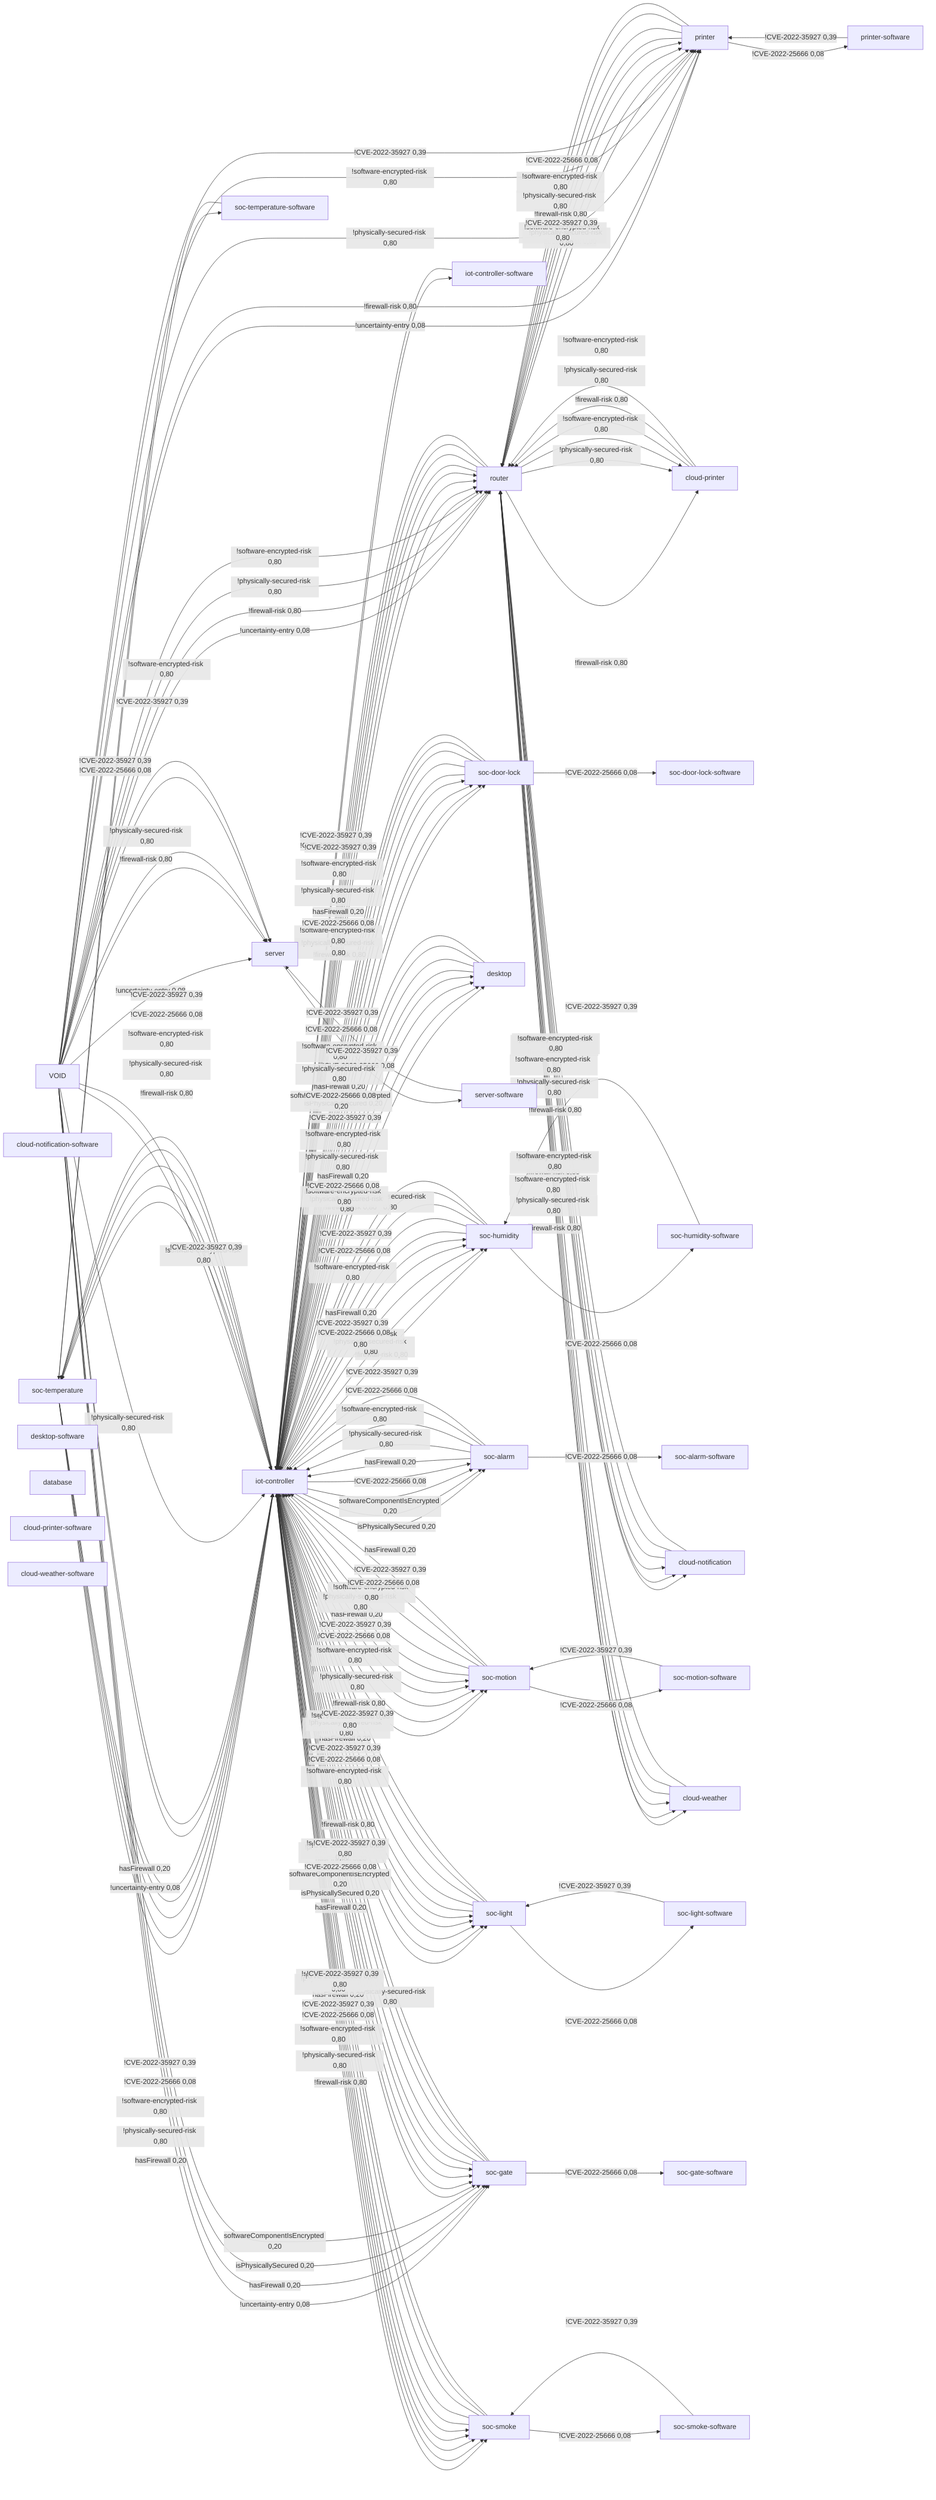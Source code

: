 %% 150000
flowchart LR
	soc-temperature[soc-temperature]
	printer[printer]
	cloud-printer[cloud-printer]
	soc-door-lock-software[soc-door-lock-software]
	soc-motion[soc-motion]
	soc-humidity-software[soc-humidity-software]
	soc-alarm[soc-alarm]
	cloud-notification-software[cloud-notification-software]
	soc-humidity[soc-humidity]
	soc-alarm-software[soc-alarm-software]
	iot-controller-software[iot-controller-software]
	VOID[VOID]
	server[server]
	soc-door-lock[soc-door-lock]
	cloud-notification[cloud-notification]
	iot-controller[iot-controller]
	soc-motion-software[soc-motion-software]
	soc-temperature-software[soc-temperature-software]
	soc-gate[soc-gate]
	cloud-weather[cloud-weather]
	soc-light-software[soc-light-software]
	desktop-software[desktop-software]
	soc-smoke[soc-smoke]
	router[router]
	database[database]
	soc-gate-software[soc-gate-software]
	desktop[desktop]
	cloud-printer-software[cloud-printer-software]
	server-software[server-software]
	soc-light[soc-light]
	cloud-weather-software[cloud-weather-software]
	printer-software[printer-software]
	soc-smoke-software[soc-smoke-software]
	soc-temperature -->|hasFirewall 0,20| iot-controller
	soc-temperature -->|!physically-secured-risk 0,80| iot-controller
	soc-temperature -->|!software-encrypted-risk 0,80| iot-controller
	soc-temperature -->|!CVE-2022-25666 0,08| soc-temperature-software
	soc-temperature -->|!CVE-2022-25666 0,08| iot-controller
	soc-temperature -->|!CVE-2022-35927 0,39| iot-controller
	printer -->|!firewall-risk 0,80| router
	printer -->|!physically-secured-risk 0,80| router
	printer -->|!software-encrypted-risk 0,80| router
	printer -->|!CVE-2022-25666 0,08| printer-software
	printer -->|!CVE-2022-25666 0,08| router
	cloud-printer -->|!firewall-risk 0,80| router
	cloud-printer -->|!physically-secured-risk 0,80| router
	cloud-printer -->|!software-encrypted-risk 0,80| router
	soc-motion -->|hasFirewall 0,20| iot-controller
	soc-motion -->|!physically-secured-risk 0,80| iot-controller
	soc-motion -->|!software-encrypted-risk 0,80| iot-controller
	soc-motion -->|!CVE-2022-25666 0,08| soc-motion-software
	soc-motion -->|!CVE-2022-25666 0,08| iot-controller
	soc-motion -->|!CVE-2022-35927 0,39| iot-controller
	soc-humidity-software -->|!CVE-2022-35927 0,39| soc-humidity
	soc-alarm -->|hasFirewall 0,20| iot-controller
	soc-alarm -->|!physically-secured-risk 0,80| iot-controller
	soc-alarm -->|!software-encrypted-risk 0,80| iot-controller
	soc-alarm -->|!CVE-2022-25666 0,08| soc-alarm-software
	soc-alarm -->|!CVE-2022-25666 0,08| iot-controller
	soc-alarm -->|!CVE-2022-35927 0,39| iot-controller
	soc-humidity -->|hasFirewall 0,20| iot-controller
	soc-humidity -->|!physically-secured-risk 0,80| iot-controller
	soc-humidity -->|!software-encrypted-risk 0,80| iot-controller
	soc-humidity -->|!CVE-2022-25666 0,08| soc-humidity-software
	soc-humidity -->|!CVE-2022-25666 0,08| iot-controller
	soc-humidity -->|!CVE-2022-35927 0,39| iot-controller
	iot-controller-software -->|!CVE-2022-35927 0,39| iot-controller
	VOID -->|!uncertainty-entry 0,08| printer
	VOID -->|!uncertainty-entry 0,08| server
	VOID -->|!uncertainty-entry 0,08| iot-controller
	VOID -->|!uncertainty-entry 0,08| soc-gate
	VOID -->|!uncertainty-entry 0,08| router
	VOID -->|!firewall-risk 0,80| printer
	VOID -->|!firewall-risk 0,80| server
	VOID -->|hasFirewall 0,20| iot-controller
	VOID -->|hasFirewall 0,20| soc-gate
	VOID -->|!firewall-risk 0,80| router
	VOID -->|!physically-secured-risk 0,80| printer
	VOID -->|!physically-secured-risk 0,80| server
	VOID -->|!physically-secured-risk 0,80| iot-controller
	VOID -->|isPhysicallySecured 0,20| soc-gate
	VOID -->|!physically-secured-risk 0,80| router
	VOID -->|!software-encrypted-risk 0,80| printer
	VOID -->|!software-encrypted-risk 0,80| server
	VOID -->|!software-encrypted-risk 0,80| iot-controller
	VOID -->|softwareComponentIsEncrypted 0,20| soc-gate
	VOID -->|!software-encrypted-risk 0,80| router
	VOID -->|!CVE-2022-35927 0,39| printer
	VOID -->|!CVE-2022-35927 0,39| server
	VOID -->|!CVE-2022-35927 0,39| iot-controller
	server -->|!CVE-2022-25666 0,08| server-software
	soc-door-lock -->|hasFirewall 0,20| iot-controller
	soc-door-lock -->|!physically-secured-risk 0,80| iot-controller
	soc-door-lock -->|!software-encrypted-risk 0,80| iot-controller
	soc-door-lock -->|!CVE-2022-25666 0,08| soc-door-lock-software
	soc-door-lock -->|!CVE-2022-25666 0,08| iot-controller
	soc-door-lock -->|!CVE-2022-35927 0,39| iot-controller
	cloud-notification -->|!firewall-risk 0,80| router
	cloud-notification -->|!physically-secured-risk 0,80| router
	cloud-notification -->|!software-encrypted-risk 0,80| router
	iot-controller -->|!firewall-risk 0,80| soc-temperature
	iot-controller -->|!firewall-risk 0,80| soc-motion
	iot-controller -->|hasFirewall 0,20| soc-alarm
	iot-controller -->|!firewall-risk 0,80| soc-humidity
	iot-controller -->|hasFirewall 0,20| soc-door-lock
	iot-controller -->|hasFirewall 0,20| soc-gate
	iot-controller -->|!firewall-risk 0,80| soc-smoke
	iot-controller -->|!firewall-risk 0,80| router
	iot-controller -->|!firewall-risk 0,80| desktop
	iot-controller -->|!firewall-risk 0,80| soc-light
	iot-controller -->|!physically-secured-risk 0,80| soc-temperature
	iot-controller -->|!physically-secured-risk 0,80| soc-motion
	iot-controller -->|isPhysicallySecured 0,20| soc-alarm
	iot-controller -->|!physically-secured-risk 0,80| soc-humidity
	iot-controller -->|isPhysicallySecured 0,20| soc-door-lock
	iot-controller -->|isPhysicallySecured 0,20| soc-gate
	iot-controller -->|!physically-secured-risk 0,80| soc-smoke
	iot-controller -->|!physically-secured-risk 0,80| router
	iot-controller -->|!physically-secured-risk 0,80| desktop
	iot-controller -->|!physically-secured-risk 0,80| soc-light
	iot-controller -->|!software-encrypted-risk 0,80| soc-temperature
	iot-controller -->|!software-encrypted-risk 0,80| soc-motion
	iot-controller -->|softwareComponentIsEncrypted 0,20| soc-alarm
	iot-controller -->|!software-encrypted-risk 0,80| soc-humidity
	iot-controller -->|softwareComponentIsEncrypted 0,20| soc-door-lock
	iot-controller -->|softwareComponentIsEncrypted 0,20| soc-gate
	iot-controller -->|!software-encrypted-risk 0,80| soc-smoke
	iot-controller -->|!software-encrypted-risk 0,80| router
	iot-controller -->|!software-encrypted-risk 0,80| desktop
	iot-controller -->|!software-encrypted-risk 0,80| soc-light
	iot-controller -->|!CVE-2022-25666 0,08| iot-controller-software
	iot-controller -->|!CVE-2022-25666 0,08| soc-motion
	iot-controller -->|!CVE-2022-25666 0,08| soc-humidity
	iot-controller -->|!CVE-2022-25666 0,08| soc-door-lock
	iot-controller -->|!CVE-2022-25666 0,08| soc-gate
	iot-controller -->|!CVE-2022-25666 0,08| soc-alarm
	iot-controller -->|!CVE-2022-25666 0,08| soc-smoke
	iot-controller -->|!CVE-2022-25666 0,08| soc-temperature
	iot-controller -->|!CVE-2022-25666 0,08| soc-light
	iot-controller -->|!CVE-2022-25666 0,08| router
	iot-controller -->|!CVE-2022-25666 0,08| desktop
	iot-controller -->|!CVE-2022-35927 0,39| soc-temperature
	iot-controller -->|!CVE-2022-35927 0,39| soc-motion
	iot-controller -->|!CVE-2022-35927 0,39| soc-humidity
	iot-controller -->|!CVE-2022-35927 0,39| soc-smoke
	iot-controller -->|!CVE-2022-35927 0,39| soc-light
	soc-motion-software -->|!CVE-2022-35927 0,39| soc-motion
	soc-temperature-software -->|!CVE-2022-35927 0,39| soc-temperature
	soc-gate -->|hasFirewall 0,20| iot-controller
	soc-gate -->|!physically-secured-risk 0,80| iot-controller
	soc-gate -->|!software-encrypted-risk 0,80| iot-controller
	soc-gate -->|!CVE-2022-25666 0,08| soc-gate-software
	soc-gate -->|!CVE-2022-25666 0,08| iot-controller
	soc-gate -->|!CVE-2022-35927 0,39| iot-controller
	cloud-weather -->|!firewall-risk 0,80| router
	cloud-weather -->|!physically-secured-risk 0,80| router
	cloud-weather -->|!software-encrypted-risk 0,80| router
	soc-light-software -->|!CVE-2022-35927 0,39| soc-light
	soc-smoke -->|hasFirewall 0,20| iot-controller
	soc-smoke -->|!physically-secured-risk 0,80| iot-controller
	soc-smoke -->|!software-encrypted-risk 0,80| iot-controller
	soc-smoke -->|!CVE-2022-25666 0,08| soc-smoke-software
	soc-smoke -->|!CVE-2022-25666 0,08| iot-controller
	soc-smoke -->|!CVE-2022-35927 0,39| iot-controller
	router -->|!firewall-risk 0,80| cloud-printer
	router -->|!firewall-risk 0,80| printer
	router -->|!firewall-risk 0,80| cloud-notification
	router -->|hasFirewall 0,20| iot-controller
	router -->|!firewall-risk 0,80| cloud-weather
	router -->|!physically-secured-risk 0,80| cloud-printer
	router -->|!physically-secured-risk 0,80| printer
	router -->|!physically-secured-risk 0,80| cloud-notification
	router -->|!physically-secured-risk 0,80| iot-controller
	router -->|!physically-secured-risk 0,80| cloud-weather
	router -->|!software-encrypted-risk 0,80| cloud-printer
	router -->|!software-encrypted-risk 0,80| printer
	router -->|!software-encrypted-risk 0,80| cloud-notification
	router -->|!software-encrypted-risk 0,80| iot-controller
	router -->|!software-encrypted-risk 0,80| cloud-weather
	router -->|!CVE-2022-35927 0,39| printer
	router -->|!CVE-2022-35927 0,39| iot-controller
	desktop -->|hasFirewall 0,20| iot-controller
	desktop -->|!physically-secured-risk 0,80| iot-controller
	desktop -->|!software-encrypted-risk 0,80| iot-controller
	desktop -->|!CVE-2022-35927 0,39| iot-controller
	server-software -->|!CVE-2022-35927 0,39| server
	soc-light -->|hasFirewall 0,20| iot-controller
	soc-light -->|!physically-secured-risk 0,80| iot-controller
	soc-light -->|!software-encrypted-risk 0,80| iot-controller
	soc-light -->|!CVE-2022-25666 0,08| soc-light-software
	soc-light -->|!CVE-2022-25666 0,08| iot-controller
	soc-light -->|!CVE-2022-35927 0,39| iot-controller
	printer-software -->|!CVE-2022-35927 0,39| printer
	soc-smoke-software -->|!CVE-2022-35927 0,39| soc-smoke